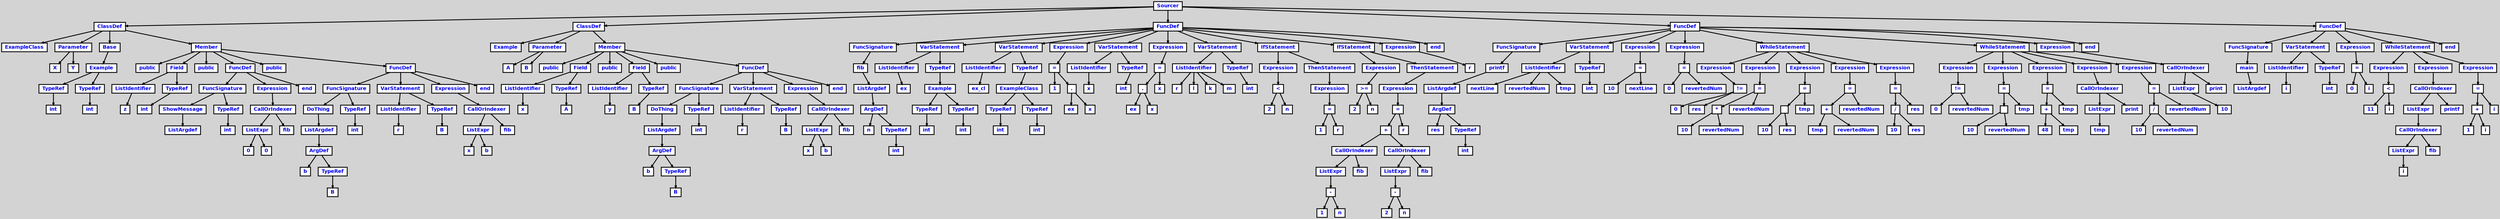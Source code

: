 digraph {

	ordering=out;
	ranksep=.4;
	bgcolor="lightgrey";  node [shape=box, fixedsize=false, fontsize=12, fontname="Helvetica-bold", fontcolor="blue"
	width=.25, height=.25, color="black", fillcolor="white", style="filled, solid, bold"];

	edge [arrowsize=.5, color="black", style="bold"]

	n000011D53F9859D8[label="Sourcer"]
	n000011D53F958E70[label="ClassDef"]
	n000011D53F958D38[label="ExampleClass"]
	n000011D53F9590E0[label="Parameter"]
	n000011D53F951BE0[label="X"]
	n000011D53F951D18[label="Y"]
	n000011D53F959218[label="Base"]
	n000011D53F959350[label="Example"]
	n000011D53F951F88[label="TypeRef"]
	n000011D53F951AA8[label="int"]
	n000011D53F9521F8[label="TypeRef"]
	n000011D53F951E50[label="int"]
	n000011D53F959488[label="Member"]
	n000011D53F952330[label="public"]
	n000011D53F952A80[label="Field"]
	n000011D53F9525A0[label="ListIdentifier"]
	n000011D53F952468[label="z"]
	n000011D53F952948[label="TypeRef"]
	n000011D53F9526D8[label="int"]
	n000011D53F952BB8[label="public"]
	n000011D53F955180[label="FuncDef"]
	n000011D53F9531D0[label="FuncSignature"]
	n000011D53F953308[label="ShowMessage"]
	n000011D53F952E28[label="ListArgdef"]
	n000011D53F953098[label="TypeRef"]
	n000011D53F952CF0[label="int"]
	n000011D53F9553F0[label="Expression"]
	n000011D53F955528[label="CallOrIndexer"]
	n000011D53F954CA0[label="ListExpr"]
	n000011D53F954550[label="0"]
	n000011D53F9548F8[label="0"]
	n000011D53F954418[label="fib"]
	n000011D53F954070[label="end"]
	n000011D53F955798[label="public"]
	n000011D53F958858[label="FuncDef"]
	n000011D53F956290[label="FuncSignature"]
	n000011D53F9563C8[label="DoThing"]
	n000011D53F955EE8[label="ListArgdef"]
	n000011D53F955C78[label="ArgDef"]
	n000011D53F9558D0[label="b"]
	n000011D53F955B40[label="TypeRef"]
	n000011D53F955A08[label="B"]
	n000011D53F956158[label="TypeRef"]
	n000011D53F955DB0[label="int"]
	n000011D53F9568A8[label="VarStatement"]
	n000011D53F956638[label="ListIdentifier"]
	n000011D53F956500[label="r"]
	n000011D53F956B18[label="TypeRef"]
	n000011D53F9569E0[label="B"]
	n000011D53F958AC8[label="Expression"]
	n000011D53F958C00[label="CallOrIndexer"]
	n000011D53F958378[label="ListExpr"]
	n000011D53F957C28[label="x"]
	n000011D53F957FD0[label="b"]
	n000011D53F957AF0[label="fib"]
	n000011D53F957748[label="end"]
	n000011D53F95E018[label="ClassDef"]
	n000011D53F95DEE0[label="Example"]
	n000011D53F95E288[label="Parameter"]
	n000011D53F9595C0[label="A"]
	n000011D53F9596F8[label="B"]
	n000011D53F95E3C0[label="Member"]
	n000011D53F959830[label="public"]
	n000011D53F959F80[label="Field"]
	n000011D53F959AA0[label="ListIdentifier"]
	n000011D53F959968[label="x"]
	n000011D53F959E48[label="TypeRef"]
	n000011D53F959D10[label="A"]
	n000011D53F95A0B8[label="public"]
	n000011D53F95A808[label="Field"]
	n000011D53F95A328[label="ListIdentifier"]
	n000011D53F95A1F0[label="y"]
	n000011D53F95A6D0[label="TypeRef"]
	n000011D53F95A598[label="B"]
	n000011D53F95A940[label="public"]
	n000011D53F95DA00[label="FuncDef"]
	n000011D53F95B438[label="FuncSignature"]
	n000011D53F95B570[label="DoThing"]
	n000011D53F95B090[label="ListArgdef"]
	n000011D53F95AE20[label="ArgDef"]
	n000011D53F95AA78[label="b"]
	n000011D53F95ACE8[label="TypeRef"]
	n000011D53F95ABB0[label="B"]
	n000011D53F95B300[label="TypeRef"]
	n000011D53F95AF58[label="int"]
	n000011D53F95BA50[label="VarStatement"]
	n000011D53F95B7E0[label="ListIdentifier"]
	n000011D53F95B6A8[label="r"]
	n000011D53F95BCC0[label="TypeRef"]
	n000011D53F95BB88[label="B"]
	n000011D53F95DC70[label="Expression"]
	n000011D53F95DDA8[label="CallOrIndexer"]
	n000011D53F95D520[label="ListExpr"]
	n000011D53F95CDD0[label="x"]
	n000011D53F95D178[label="b"]
	n000011D53F95CC98[label="fib"]
	n000011D53F95C8F0[label="end"]
	n000011D53F96C058[label="FuncDef"]
	n000011D53F95EB10[label="FuncSignature"]
	n000011D53F95EC48[label="fib"]
	n000011D53F95E9D8[label="ListArgdef"]
	n000011D53F95E768[label="ArgDef"]
	n000011D53F95E4F8[label="n"]
	n000011D53F95E630[label="TypeRef"]
	n000011D53F95E150[label="int"]
	n000011D53F95F4D0[label="VarStatement"]
	n000011D53F95EEB8[label="ListIdentifier"]
	n000011D53F95ED80[label="ex"]
	n000011D53F95F878[label="TypeRef"]
	n000011D53F95F740[label="Example"]
	n000011D53F95F398[label="TypeRef"]
	n000011D53F95F128[label="int"]
	n000011D53F95F608[label="TypeRef"]
	n000011D53F95F260[label="int"]
	n000011D53F95FFC8[label="VarStatement"]
	n000011D53F95F9B0[label="ListIdentifier"]
	n000011D53F95EFF0[label="ex_cl"]
	n000011D53F960370[label="TypeRef"]
	n000011D53F960238[label="ExampleClass"]
	n000011D53F95FE90[label="TypeRef"]
	n000011D53F95FC20[label="int"]
	n000011D53F960100[label="TypeRef"]
	n000011D53F95FD58[label="int"]
	n000011D53F9616F0[label="Expression"]
	n000011D53F961828[label="="]
	n000011D53F961480[label="1"]
	n000011D53F961348[label="."]
	n000011D53F9610D8[label="ex"]
	n000011D53F960FA0[label="x"]
	n000011D53F961D08[label="VarStatement"]
	n000011D53F961960[label="ListIdentifier"]
	n000011D53F960E68[label="x"]
	n000011D53F961E40[label="TypeRef"]
	n000011D53F961BD0[label="int"]
	n000011D53F962BA8[label="Expression"]
	n000011D53F963430[label="="]
	n000011D53F9632F8[label="."]
	n000011D53F962F50[label="ex"]
	n000011D53F9631C0[label="x"]
	n000011D53F9621E8[label="x"]
	n000011D53F963B80[label="VarStatement"]
	n000011D53F962E18[label="ListIdentifier"]
	n000011D53F962A70[label="r"]
	n000011D53F963568[label="l"]
	n000011D53F9636A0[label="k"]
	n000011D53F9637D8[label="m"]
	n000011D53F963CB8[label="TypeRef"]
	n000011D53F963A48[label="int"]
	n000011D53F965518[label="IfStatement"]
	n000011D53F965B30[label="Expression"]
	n000011D53F9648E8[label="<"]
	n000011D53F964B58[label="2"]
	n000011D53F964060[label="n"]
	n000011D53F965DA0[label="ThenStatement"]
	n000011D53F965788[label="Expression"]
	n000011D53F965C68[label="="]
	n000011D53F9658C0[label="1"]
	n000011D53F965038[label="r"]
	n000011D53F9696E8[label="IfStatement"]
	n000011D53F96A450[label="Expression"]
	n000011D53F9669D0[label=">="]
	n000011D53F966C40[label="2"]
	n000011D53F966148[label="n"]
	n000011D53F96B7D0[label="ThenStatement"]
	n000011D53F969820[label="Expression"]
	n000011D53F96A588[label="="]
	n000011D53F96A7F8[label="+"]
	n000011D53F96BB78[label="CallOrIndexer"]
	n000011D53F96B080[label="ListExpr"]
	n000011D53F96AF48[label="-"]
	n000011D53F96B1B8[label="1"]
	n000011D53F96ACD8[label="n"]
	n000011D53F96ABA0[label="fib"]
	n000011D53F96A6C0[label="CallOrIndexer"]
	n000011D53F96A0A8[label="ListExpr"]
	n000011D53F969F70[label="-"]
	n000011D53F96A1E0[label="2"]
	n000011D53F969D00[label="n"]
	n000011D53F969BC8[label="fib"]
	n000011D53F967120[label="r"]
	n000011D53F96C190[label="Expression"]
	n000011D53F96BDE8[label="r"]
	n000011D53F96BCB0[label="end"]
	n000011D53F97E610[label="FuncDef"]
	n000011D53F96CA18[label="FuncSignature"]
	n000011D53F96CB50[label="printf"]
	n000011D53F96C8E0[label="ListArgdef"]
	n000011D53F96C670[label="ArgDef"]
	n000011D53F96C400[label="res"]
	n000011D53F96C538[label="TypeRef"]
	n000011D53F96C2C8[label="int"]
	n000011D53F96D3D8[label="VarStatement"]
	n000011D53F96CDC0[label="ListIdentifier"]
	n000011D53F96CC88[label="nextLine"]
	n000011D53F96CEF8[label="revertedNum"]
	n000011D53F96D030[label="tmp"]
	n000011D53F96D510[label="TypeRef"]
	n000011D53F96D2A0[label="int"]
	n000011D53F96E008[label="Expression"]
	n000011D53F96E4E8[label="="]
	n000011D53F96E140[label="10"]
	n000011D53F96D8B8[label="nextLine"]
	n000011D53F96EEA8[label="Expression"]
	n000011D53F96F388[label="="]
	n000011D53F96EFE0[label="0"]
	n000011D53F96E758[label="revertedNum"]
	n000011D53F975640[label="WhileStatement"]
	n000011D53F9758B0[label="Expression"]
	n000011D53F96FE80[label="!="]
	n000011D53F9700F0[label="0"]
	n000011D53F96F5F8[label="res"]
	n000011D53F971200[label="Expression"]
	n000011D53F971818[label="="]
	n000011D53F9716E0[label="*"]
	n000011D53F971950[label="10"]
	n000011D53F971470[label="revertedNum"]
	n000011D53F9705D0[label="revertedNum"]
	n000011D53F972928[label="Expression"]
	n000011D53F972F40[label="="]
	n000011D53F972E08[label=""]
	n000011D53F973078[label="10"]
	n000011D53F972B98[label="res"]
	n000011D53F971CF8[label="tmp"]
	n000011D53F974050[label="Expression"]
	n000011D53F974668[label="="]
	n000011D53F974530[label="+"]
	n000011D53F9747A0[label="tmp"]
	n000011D53F9742C0[label="revertedNum"]
	n000011D53F973420[label="revertedNum"]
	n000011D53F975778[label="Expression"]
	n000011D53F975D90[label="="]
	n000011D53F975C58[label="/"]
	n000011D53F975EC8[label="10"]
	n000011D53F9759E8[label="res"]
	n000011D53F974B48[label="res"]
	n000011D53F97C660[label="WhileStatement"]
	n000011D53F97C8D0[label="Expression"]
	n000011D53F976C30[label="!="]
	n000011D53F976EA0[label="0"]
	n000011D53F9763A8[label="revertedNum"]
	n000011D53F977FB0[label="Expression"]
	n000011D53F9785C8[label="="]
	n000011D53F978490[label=""]
	n000011D53F978700[label="10"]
	n000011D53F978220[label="revertedNum"]
	n000011D53F977380[label="tmp"]
	n000011D53F9796D8[label="Expression"]
	n000011D53F979CF0[label="="]
	n000011D53F979BB8[label="+"]
	n000011D53F979E28[label="48"]
	n000011D53F979948[label="tmp"]
	n000011D53F978AA8[label="tmp"]
	n000011D53F97B688[label="Expression"]
	n000011D53F97B7C0[label="CallOrIndexer"]
	n000011D53F97AF38[label="ListExpr"]
	n000011D53F97AB90[label="tmp"]
	n000011D53F97AA58[label="print"]
	n000011D53F97C798[label="Expression"]
	n000011D53F97CDB0[label="="]
	n000011D53F97CC78[label="/"]
	n000011D53F97CEE8[label="10"]
	n000011D53F97CA08[label="revertedNum"]
	n000011D53F97BB68[label="revertedNum"]
	n000011D53F97E880[label="Expression"]
	n000011D53F97E9B8[label="CallOrIndexer"]
	n000011D53F97E130[label="ListExpr"]
	n000011D53F97DD88[label="10"]
	n000011D53F97DC50[label="print"]
	n000011D53F97D8A8[label="end"]
	n000011D53F984178[label="FuncDef"]
	n000011D53F97ED60[label="FuncSignature"]
	n000011D53F97EE98[label="main"]
	n000011D53F97EC28[label="ListArgdef"]
	n000011D53F97F4B0[label="VarStatement"]
	n000011D53F97F108[label="ListIdentifier"]
	n000011D53F97EFD0[label="i"]
	n000011D53F97F5E8[label="TypeRef"]
	n000011D53F97F378[label="int"]
	n000011D53F9800E0[label="Expression"]
	n000011D53F9805C0[label="="]
	n000011D53F980218[label="0"]
	n000011D53F97F990[label="i"]
	n000011D53F984EE0[label="WhileStatement"]
	n000011D53F985150[label="Expression"]
	n000011D53F9810B8[label="<"]
	n000011D53F981328[label="11"]
	n000011D53F980830[label="i"]
	n000011D53F983F08[label="Expression"]
	n000011D53F984040[label="CallOrIndexer"]
	n000011D53F983680[label="ListExpr"]
	n000011D53F9837B8[label="CallOrIndexer"]
	n000011D53F982F30[label="ListExpr"]
	n000011D53F982B88[label="i"]
	n000011D53F982A50[label="fib"]
	n000011D53F9827E0[label="printf"]
	n000011D53F985018[label="Expression"]
	n000011D53F985630[label="="]
	n000011D53F9854F8[label="+"]
	n000011D53F985768[label="1"]
	n000011D53F985288[label="i"]
	n000011D53F9843E8[label="i"]
	n000011D53F980488[label="end"]

		n000011D53F9859D8 -> n000011D53F958E70		// Sourcer -> ClassDef
		n000011D53F958E70 -> n000011D53F958D38		// ClassDef -> ExampleClass
		n000011D53F958E70 -> n000011D53F9590E0		// ClassDef -> Parameter
		n000011D53F9590E0 -> n000011D53F951BE0		// Parameter -> X
		n000011D53F9590E0 -> n000011D53F951D18		// Parameter -> Y
		n000011D53F958E70 -> n000011D53F959218		// ClassDef -> Base
		n000011D53F959218 -> n000011D53F959350		// Base -> Example
		n000011D53F959350 -> n000011D53F951F88		// Example -> TypeRef
		n000011D53F951F88 -> n000011D53F951AA8		// TypeRef -> int
		n000011D53F959350 -> n000011D53F9521F8		// Example -> TypeRef
		n000011D53F9521F8 -> n000011D53F951E50		// TypeRef -> int
		n000011D53F958E70 -> n000011D53F959488		// ClassDef -> Member
		n000011D53F959488 -> n000011D53F952330		// Member -> public
		n000011D53F959488 -> n000011D53F952A80		// Member -> Field
		n000011D53F952A80 -> n000011D53F9525A0		// Field -> ListIdentifier
		n000011D53F9525A0 -> n000011D53F952468		// ListIdentifier -> z
		n000011D53F952A80 -> n000011D53F952948		// Field -> TypeRef
		n000011D53F952948 -> n000011D53F9526D8		// TypeRef -> int
		n000011D53F959488 -> n000011D53F952BB8		// Member -> public
		n000011D53F959488 -> n000011D53F955180		// Member -> FuncDef
		n000011D53F955180 -> n000011D53F9531D0		// FuncDef -> FuncSignature
		n000011D53F9531D0 -> n000011D53F953308		// FuncSignature -> ShowMessage
		n000011D53F953308 -> n000011D53F952E28		// ShowMessage -> ListArgdef
		n000011D53F9531D0 -> n000011D53F953098		// FuncSignature -> TypeRef
		n000011D53F953098 -> n000011D53F952CF0		// TypeRef -> int
		n000011D53F955180 -> n000011D53F9553F0		// FuncDef -> Expression
		n000011D53F9553F0 -> n000011D53F955528		// Expression -> CallOrIndexer
		n000011D53F955528 -> n000011D53F954CA0		// CallOrIndexer -> ListExpr
		n000011D53F954CA0 -> n000011D53F954550		// ListExpr -> 0
		n000011D53F954CA0 -> n000011D53F9548F8		// ListExpr -> 0
		n000011D53F955528 -> n000011D53F954418		// CallOrIndexer -> fib
		n000011D53F955180 -> n000011D53F954070		// FuncDef -> end
		n000011D53F959488 -> n000011D53F955798		// Member -> public
		n000011D53F959488 -> n000011D53F958858		// Member -> FuncDef
		n000011D53F958858 -> n000011D53F956290		// FuncDef -> FuncSignature
		n000011D53F956290 -> n000011D53F9563C8		// FuncSignature -> DoThing
		n000011D53F9563C8 -> n000011D53F955EE8		// DoThing -> ListArgdef
		n000011D53F955EE8 -> n000011D53F955C78		// ListArgdef -> ArgDef
		n000011D53F955C78 -> n000011D53F9558D0		// ArgDef -> b
		n000011D53F955C78 -> n000011D53F955B40		// ArgDef -> TypeRef
		n000011D53F955B40 -> n000011D53F955A08		// TypeRef -> B
		n000011D53F956290 -> n000011D53F956158		// FuncSignature -> TypeRef
		n000011D53F956158 -> n000011D53F955DB0		// TypeRef -> int
		n000011D53F958858 -> n000011D53F9568A8		// FuncDef -> VarStatement
		n000011D53F9568A8 -> n000011D53F956638		// VarStatement -> ListIdentifier
		n000011D53F956638 -> n000011D53F956500		// ListIdentifier -> r
		n000011D53F9568A8 -> n000011D53F956B18		// VarStatement -> TypeRef
		n000011D53F956B18 -> n000011D53F9569E0		// TypeRef -> B
		n000011D53F958858 -> n000011D53F958AC8		// FuncDef -> Expression
		n000011D53F958AC8 -> n000011D53F958C00		// Expression -> CallOrIndexer
		n000011D53F958C00 -> n000011D53F958378		// CallOrIndexer -> ListExpr
		n000011D53F958378 -> n000011D53F957C28		// ListExpr -> x
		n000011D53F958378 -> n000011D53F957FD0		// ListExpr -> b
		n000011D53F958C00 -> n000011D53F957AF0		// CallOrIndexer -> fib
		n000011D53F958858 -> n000011D53F957748		// FuncDef -> end
		n000011D53F9859D8 -> n000011D53F95E018		// Sourcer -> ClassDef
		n000011D53F95E018 -> n000011D53F95DEE0		// ClassDef -> Example
		n000011D53F95E018 -> n000011D53F95E288		// ClassDef -> Parameter
		n000011D53F95E288 -> n000011D53F9595C0		// Parameter -> A
		n000011D53F95E288 -> n000011D53F9596F8		// Parameter -> B
		n000011D53F95E018 -> n000011D53F95E3C0		// ClassDef -> Member
		n000011D53F95E3C0 -> n000011D53F959830		// Member -> public
		n000011D53F95E3C0 -> n000011D53F959F80		// Member -> Field
		n000011D53F959F80 -> n000011D53F959AA0		// Field -> ListIdentifier
		n000011D53F959AA0 -> n000011D53F959968		// ListIdentifier -> x
		n000011D53F959F80 -> n000011D53F959E48		// Field -> TypeRef
		n000011D53F959E48 -> n000011D53F959D10		// TypeRef -> A
		n000011D53F95E3C0 -> n000011D53F95A0B8		// Member -> public
		n000011D53F95E3C0 -> n000011D53F95A808		// Member -> Field
		n000011D53F95A808 -> n000011D53F95A328		// Field -> ListIdentifier
		n000011D53F95A328 -> n000011D53F95A1F0		// ListIdentifier -> y
		n000011D53F95A808 -> n000011D53F95A6D0		// Field -> TypeRef
		n000011D53F95A6D0 -> n000011D53F95A598		// TypeRef -> B
		n000011D53F95E3C0 -> n000011D53F95A940		// Member -> public
		n000011D53F95E3C0 -> n000011D53F95DA00		// Member -> FuncDef
		n000011D53F95DA00 -> n000011D53F95B438		// FuncDef -> FuncSignature
		n000011D53F95B438 -> n000011D53F95B570		// FuncSignature -> DoThing
		n000011D53F95B570 -> n000011D53F95B090		// DoThing -> ListArgdef
		n000011D53F95B090 -> n000011D53F95AE20		// ListArgdef -> ArgDef
		n000011D53F95AE20 -> n000011D53F95AA78		// ArgDef -> b
		n000011D53F95AE20 -> n000011D53F95ACE8		// ArgDef -> TypeRef
		n000011D53F95ACE8 -> n000011D53F95ABB0		// TypeRef -> B
		n000011D53F95B438 -> n000011D53F95B300		// FuncSignature -> TypeRef
		n000011D53F95B300 -> n000011D53F95AF58		// TypeRef -> int
		n000011D53F95DA00 -> n000011D53F95BA50		// FuncDef -> VarStatement
		n000011D53F95BA50 -> n000011D53F95B7E0		// VarStatement -> ListIdentifier
		n000011D53F95B7E0 -> n000011D53F95B6A8		// ListIdentifier -> r
		n000011D53F95BA50 -> n000011D53F95BCC0		// VarStatement -> TypeRef
		n000011D53F95BCC0 -> n000011D53F95BB88		// TypeRef -> B
		n000011D53F95DA00 -> n000011D53F95DC70		// FuncDef -> Expression
		n000011D53F95DC70 -> n000011D53F95DDA8		// Expression -> CallOrIndexer
		n000011D53F95DDA8 -> n000011D53F95D520		// CallOrIndexer -> ListExpr
		n000011D53F95D520 -> n000011D53F95CDD0		// ListExpr -> x
		n000011D53F95D520 -> n000011D53F95D178		// ListExpr -> b
		n000011D53F95DDA8 -> n000011D53F95CC98		// CallOrIndexer -> fib
		n000011D53F95DA00 -> n000011D53F95C8F0		// FuncDef -> end
		n000011D53F9859D8 -> n000011D53F96C058		// Sourcer -> FuncDef
		n000011D53F96C058 -> n000011D53F95EB10		// FuncDef -> FuncSignature
		n000011D53F95EB10 -> n000011D53F95EC48		// FuncSignature -> fib
		n000011D53F95EC48 -> n000011D53F95E9D8		// fib -> ListArgdef
		n000011D53F95E9D8 -> n000011D53F95E768		// ListArgdef -> ArgDef
		n000011D53F95E768 -> n000011D53F95E4F8		// ArgDef -> n
		n000011D53F95E768 -> n000011D53F95E630		// ArgDef -> TypeRef
		n000011D53F95E630 -> n000011D53F95E150		// TypeRef -> int
		n000011D53F96C058 -> n000011D53F95F4D0		// FuncDef -> VarStatement
		n000011D53F95F4D0 -> n000011D53F95EEB8		// VarStatement -> ListIdentifier
		n000011D53F95EEB8 -> n000011D53F95ED80		// ListIdentifier -> ex
		n000011D53F95F4D0 -> n000011D53F95F878		// VarStatement -> TypeRef
		n000011D53F95F878 -> n000011D53F95F740		// TypeRef -> Example
		n000011D53F95F740 -> n000011D53F95F398		// Example -> TypeRef
		n000011D53F95F398 -> n000011D53F95F128		// TypeRef -> int
		n000011D53F95F740 -> n000011D53F95F608		// Example -> TypeRef
		n000011D53F95F608 -> n000011D53F95F260		// TypeRef -> int
		n000011D53F96C058 -> n000011D53F95FFC8		// FuncDef -> VarStatement
		n000011D53F95FFC8 -> n000011D53F95F9B0		// VarStatement -> ListIdentifier
		n000011D53F95F9B0 -> n000011D53F95EFF0		// ListIdentifier -> ex_cl
		n000011D53F95FFC8 -> n000011D53F960370		// VarStatement -> TypeRef
		n000011D53F960370 -> n000011D53F960238		// TypeRef -> ExampleClass
		n000011D53F960238 -> n000011D53F95FE90		// ExampleClass -> TypeRef
		n000011D53F95FE90 -> n000011D53F95FC20		// TypeRef -> int
		n000011D53F960238 -> n000011D53F960100		// ExampleClass -> TypeRef
		n000011D53F960100 -> n000011D53F95FD58		// TypeRef -> int
		n000011D53F96C058 -> n000011D53F9616F0		// FuncDef -> Expression
		n000011D53F9616F0 -> n000011D53F961828		// Expression -> =
		n000011D53F961828 -> n000011D53F961480		// = -> 1
		n000011D53F961828 -> n000011D53F961348		// = -> .
		n000011D53F961348 -> n000011D53F9610D8		// . -> ex
		n000011D53F961348 -> n000011D53F960FA0		// . -> x
		n000011D53F96C058 -> n000011D53F961D08		// FuncDef -> VarStatement
		n000011D53F961D08 -> n000011D53F961960		// VarStatement -> ListIdentifier
		n000011D53F961960 -> n000011D53F960E68		// ListIdentifier -> x
		n000011D53F961D08 -> n000011D53F961E40		// VarStatement -> TypeRef
		n000011D53F961E40 -> n000011D53F961BD0		// TypeRef -> int
		n000011D53F96C058 -> n000011D53F962BA8		// FuncDef -> Expression
		n000011D53F962BA8 -> n000011D53F963430		// Expression -> =
		n000011D53F963430 -> n000011D53F9632F8		// = -> .
		n000011D53F9632F8 -> n000011D53F962F50		// . -> ex
		n000011D53F9632F8 -> n000011D53F9631C0		// . -> x
		n000011D53F963430 -> n000011D53F9621E8		// = -> x
		n000011D53F96C058 -> n000011D53F963B80		// FuncDef -> VarStatement
		n000011D53F963B80 -> n000011D53F962E18		// VarStatement -> ListIdentifier
		n000011D53F962E18 -> n000011D53F962A70		// ListIdentifier -> r
		n000011D53F962E18 -> n000011D53F963568		// ListIdentifier -> l
		n000011D53F962E18 -> n000011D53F9636A0		// ListIdentifier -> k
		n000011D53F962E18 -> n000011D53F9637D8		// ListIdentifier -> m
		n000011D53F963B80 -> n000011D53F963CB8		// VarStatement -> TypeRef
		n000011D53F963CB8 -> n000011D53F963A48		// TypeRef -> int
		n000011D53F96C058 -> n000011D53F965518		// FuncDef -> IfStatement
		n000011D53F965518 -> n000011D53F965B30		// IfStatement -> Expression
		n000011D53F965B30 -> n000011D53F9648E8		// Expression -> <
		n000011D53F9648E8 -> n000011D53F964B58		// < -> 2
		n000011D53F9648E8 -> n000011D53F964060		// < -> n
		n000011D53F965518 -> n000011D53F965DA0		// IfStatement -> ThenStatement
		n000011D53F965DA0 -> n000011D53F965788		// ThenStatement -> Expression
		n000011D53F965788 -> n000011D53F965C68		// Expression -> =
		n000011D53F965C68 -> n000011D53F9658C0		// = -> 1
		n000011D53F965C68 -> n000011D53F965038		// = -> r
		n000011D53F96C058 -> n000011D53F9696E8		// FuncDef -> IfStatement
		n000011D53F9696E8 -> n000011D53F96A450		// IfStatement -> Expression
		n000011D53F96A450 -> n000011D53F9669D0		// Expression -> >=
		n000011D53F9669D0 -> n000011D53F966C40		// >= -> 2
		n000011D53F9669D0 -> n000011D53F966148		// >= -> n
		n000011D53F9696E8 -> n000011D53F96B7D0		// IfStatement -> ThenStatement
		n000011D53F96B7D0 -> n000011D53F969820		// ThenStatement -> Expression
		n000011D53F969820 -> n000011D53F96A588		// Expression -> =
		n000011D53F96A588 -> n000011D53F96A7F8		// = -> +
		n000011D53F96A7F8 -> n000011D53F96BB78		// + -> CallOrIndexer
		n000011D53F96BB78 -> n000011D53F96B080		// CallOrIndexer -> ListExpr
		n000011D53F96B080 -> n000011D53F96AF48		// ListExpr -> -
		n000011D53F96AF48 -> n000011D53F96B1B8		// - -> 1
		n000011D53F96AF48 -> n000011D53F96ACD8		// - -> n
		n000011D53F96BB78 -> n000011D53F96ABA0		// CallOrIndexer -> fib
		n000011D53F96A7F8 -> n000011D53F96A6C0		// + -> CallOrIndexer
		n000011D53F96A6C0 -> n000011D53F96A0A8		// CallOrIndexer -> ListExpr
		n000011D53F96A0A8 -> n000011D53F969F70		// ListExpr -> -
		n000011D53F969F70 -> n000011D53F96A1E0		// - -> 2
		n000011D53F969F70 -> n000011D53F969D00		// - -> n
		n000011D53F96A6C0 -> n000011D53F969BC8		// CallOrIndexer -> fib
		n000011D53F96A588 -> n000011D53F967120		// = -> r
		n000011D53F96C058 -> n000011D53F96C190		// FuncDef -> Expression
		n000011D53F96C190 -> n000011D53F96BDE8		// Expression -> r
		n000011D53F96C058 -> n000011D53F96BCB0		// FuncDef -> end
		n000011D53F9859D8 -> n000011D53F97E610		// Sourcer -> FuncDef
		n000011D53F97E610 -> n000011D53F96CA18		// FuncDef -> FuncSignature
		n000011D53F96CA18 -> n000011D53F96CB50		// FuncSignature -> printf
		n000011D53F96CB50 -> n000011D53F96C8E0		// printf -> ListArgdef
		n000011D53F96C8E0 -> n000011D53F96C670		// ListArgdef -> ArgDef
		n000011D53F96C670 -> n000011D53F96C400		// ArgDef -> res
		n000011D53F96C670 -> n000011D53F96C538		// ArgDef -> TypeRef
		n000011D53F96C538 -> n000011D53F96C2C8		// TypeRef -> int
		n000011D53F97E610 -> n000011D53F96D3D8		// FuncDef -> VarStatement
		n000011D53F96D3D8 -> n000011D53F96CDC0		// VarStatement -> ListIdentifier
		n000011D53F96CDC0 -> n000011D53F96CC88		// ListIdentifier -> nextLine
		n000011D53F96CDC0 -> n000011D53F96CEF8		// ListIdentifier -> revertedNum
		n000011D53F96CDC0 -> n000011D53F96D030		// ListIdentifier -> tmp
		n000011D53F96D3D8 -> n000011D53F96D510		// VarStatement -> TypeRef
		n000011D53F96D510 -> n000011D53F96D2A0		// TypeRef -> int
		n000011D53F97E610 -> n000011D53F96E008		// FuncDef -> Expression
		n000011D53F96E008 -> n000011D53F96E4E8		// Expression -> =
		n000011D53F96E4E8 -> n000011D53F96E140		// = -> 10
		n000011D53F96E4E8 -> n000011D53F96D8B8		// = -> nextLine
		n000011D53F97E610 -> n000011D53F96EEA8		// FuncDef -> Expression
		n000011D53F96EEA8 -> n000011D53F96F388		// Expression -> =
		n000011D53F96F388 -> n000011D53F96EFE0		// = -> 0
		n000011D53F96F388 -> n000011D53F96E758		// = -> revertedNum
		n000011D53F97E610 -> n000011D53F975640		// FuncDef -> WhileStatement
		n000011D53F975640 -> n000011D53F9758B0		// WhileStatement -> Expression
		n000011D53F9758B0 -> n000011D53F96FE80		// Expression -> !=
		n000011D53F96FE80 -> n000011D53F9700F0		// != -> 0
		n000011D53F96FE80 -> n000011D53F96F5F8		// != -> res
		n000011D53F975640 -> n000011D53F971200		// WhileStatement -> Expression
		n000011D53F971200 -> n000011D53F971818		// Expression -> =
		n000011D53F971818 -> n000011D53F9716E0		// = -> *
		n000011D53F9716E0 -> n000011D53F971950		// * -> 10
		n000011D53F9716E0 -> n000011D53F971470		// * -> revertedNum
		n000011D53F971818 -> n000011D53F9705D0		// = -> revertedNum
		n000011D53F975640 -> n000011D53F972928		// WhileStatement -> Expression
		n000011D53F972928 -> n000011D53F972F40		// Expression -> =
		n000011D53F972F40 -> n000011D53F972E08		// = -> 
		n000011D53F972E08 -> n000011D53F973078		// > 10
		n000011D53F972E08 -> n000011D53F972B98		// > res
		n000011D53F972F40 -> n000011D53F971CF8		// = -> tmp
		n000011D53F975640 -> n000011D53F974050		// WhileStatement -> Expression
		n000011D53F974050 -> n000011D53F974668		// Expression -> =
		n000011D53F974668 -> n000011D53F974530		// = -> +
		n000011D53F974530 -> n000011D53F9747A0		// + -> tmp
		n000011D53F974530 -> n000011D53F9742C0		// + -> revertedNum
		n000011D53F974668 -> n000011D53F973420		// = -> revertedNum
		n000011D53F975640 -> n000011D53F975778		// WhileStatement -> Expression
		n000011D53F975778 -> n000011D53F975D90		// Expression -> =
		n000011D53F975D90 -> n000011D53F975C58		// = -> /
		n000011D53F975C58 -> n000011D53F975EC8		// / -> 10
		n000011D53F975C58 -> n000011D53F9759E8		// / -> res
		n000011D53F975D90 -> n000011D53F974B48		// = -> res
		n000011D53F97E610 -> n000011D53F97C660		// FuncDef -> WhileStatement
		n000011D53F97C660 -> n000011D53F97C8D0		// WhileStatement -> Expression
		n000011D53F97C8D0 -> n000011D53F976C30		// Expression -> !=
		n000011D53F976C30 -> n000011D53F976EA0		// != -> 0
		n000011D53F976C30 -> n000011D53F9763A8		// != -> revertedNum
		n000011D53F97C660 -> n000011D53F977FB0		// WhileStatement -> Expression
		n000011D53F977FB0 -> n000011D53F9785C8		// Expression -> =
		n000011D53F9785C8 -> n000011D53F978490		// = -> 
		n000011D53F978490 -> n000011D53F978700		// > 10
		n000011D53F978490 -> n000011D53F978220		// > revertedNum
		n000011D53F9785C8 -> n000011D53F977380		// = -> tmp
		n000011D53F97C660 -> n000011D53F9796D8		// WhileStatement -> Expression
		n000011D53F9796D8 -> n000011D53F979CF0		// Expression -> =
		n000011D53F979CF0 -> n000011D53F979BB8		// = -> +
		n000011D53F979BB8 -> n000011D53F979E28		// + -> 48
		n000011D53F979BB8 -> n000011D53F979948		// + -> tmp
		n000011D53F979CF0 -> n000011D53F978AA8		// = -> tmp
		n000011D53F97C660 -> n000011D53F97B688		// WhileStatement -> Expression
		n000011D53F97B688 -> n000011D53F97B7C0		// Expression -> CallOrIndexer
		n000011D53F97B7C0 -> n000011D53F97AF38		// CallOrIndexer -> ListExpr
		n000011D53F97AF38 -> n000011D53F97AB90		// ListExpr -> tmp
		n000011D53F97B7C0 -> n000011D53F97AA58		// CallOrIndexer -> print
		n000011D53F97C660 -> n000011D53F97C798		// WhileStatement -> Expression
		n000011D53F97C798 -> n000011D53F97CDB0		// Expression -> =
		n000011D53F97CDB0 -> n000011D53F97CC78		// = -> /
		n000011D53F97CC78 -> n000011D53F97CEE8		// / -> 10
		n000011D53F97CC78 -> n000011D53F97CA08		// / -> revertedNum
		n000011D53F97CDB0 -> n000011D53F97BB68		// = -> revertedNum
		n000011D53F97E610 -> n000011D53F97E880		// FuncDef -> Expression
		n000011D53F97E880 -> n000011D53F97E9B8		// Expression -> CallOrIndexer
		n000011D53F97E9B8 -> n000011D53F97E130		// CallOrIndexer -> ListExpr
		n000011D53F97E130 -> n000011D53F97DD88		// ListExpr -> 10
		n000011D53F97E9B8 -> n000011D53F97DC50		// CallOrIndexer -> print
		n000011D53F97E610 -> n000011D53F97D8A8		// FuncDef -> end
		n000011D53F9859D8 -> n000011D53F984178		// Sourcer -> FuncDef
		n000011D53F984178 -> n000011D53F97ED60		// FuncDef -> FuncSignature
		n000011D53F97ED60 -> n000011D53F97EE98		// FuncSignature -> main
		n000011D53F97EE98 -> n000011D53F97EC28		// main -> ListArgdef
		n000011D53F984178 -> n000011D53F97F4B0		// FuncDef -> VarStatement
		n000011D53F97F4B0 -> n000011D53F97F108		// VarStatement -> ListIdentifier
		n000011D53F97F108 -> n000011D53F97EFD0		// ListIdentifier -> i
		n000011D53F97F4B0 -> n000011D53F97F5E8		// VarStatement -> TypeRef
		n000011D53F97F5E8 -> n000011D53F97F378		// TypeRef -> int
		n000011D53F984178 -> n000011D53F9800E0		// FuncDef -> Expression
		n000011D53F9800E0 -> n000011D53F9805C0		// Expression -> =
		n000011D53F9805C0 -> n000011D53F980218		// = -> 0
		n000011D53F9805C0 -> n000011D53F97F990		// = -> i
		n000011D53F984178 -> n000011D53F984EE0		// FuncDef -> WhileStatement
		n000011D53F984EE0 -> n000011D53F985150		// WhileStatement -> Expression
		n000011D53F985150 -> n000011D53F9810B8		// Expression -> <
		n000011D53F9810B8 -> n000011D53F981328		// < -> 11
		n000011D53F9810B8 -> n000011D53F980830		// < -> i
		n000011D53F984EE0 -> n000011D53F983F08		// WhileStatement -> Expression
		n000011D53F983F08 -> n000011D53F984040		// Expression -> CallOrIndexer
		n000011D53F984040 -> n000011D53F983680		// CallOrIndexer -> ListExpr
		n000011D53F983680 -> n000011D53F9837B8		// ListExpr -> CallOrIndexer
		n000011D53F9837B8 -> n000011D53F982F30		// CallOrIndexer -> ListExpr
		n000011D53F982F30 -> n000011D53F982B88		// ListExpr -> i
		n000011D53F9837B8 -> n000011D53F982A50		// CallOrIndexer -> fib
		n000011D53F984040 -> n000011D53F9827E0		// CallOrIndexer -> printf
		n000011D53F984EE0 -> n000011D53F985018		// WhileStatement -> Expression
		n000011D53F985018 -> n000011D53F985630		// Expression -> =
		n000011D53F985630 -> n000011D53F9854F8		// = -> +
		n000011D53F9854F8 -> n000011D53F985768		// + -> 1
		n000011D53F9854F8 -> n000011D53F985288		// + -> i
		n000011D53F985630 -> n000011D53F9843E8		// = -> i
		n000011D53F984178 -> n000011D53F980488		// FuncDef -> end

}